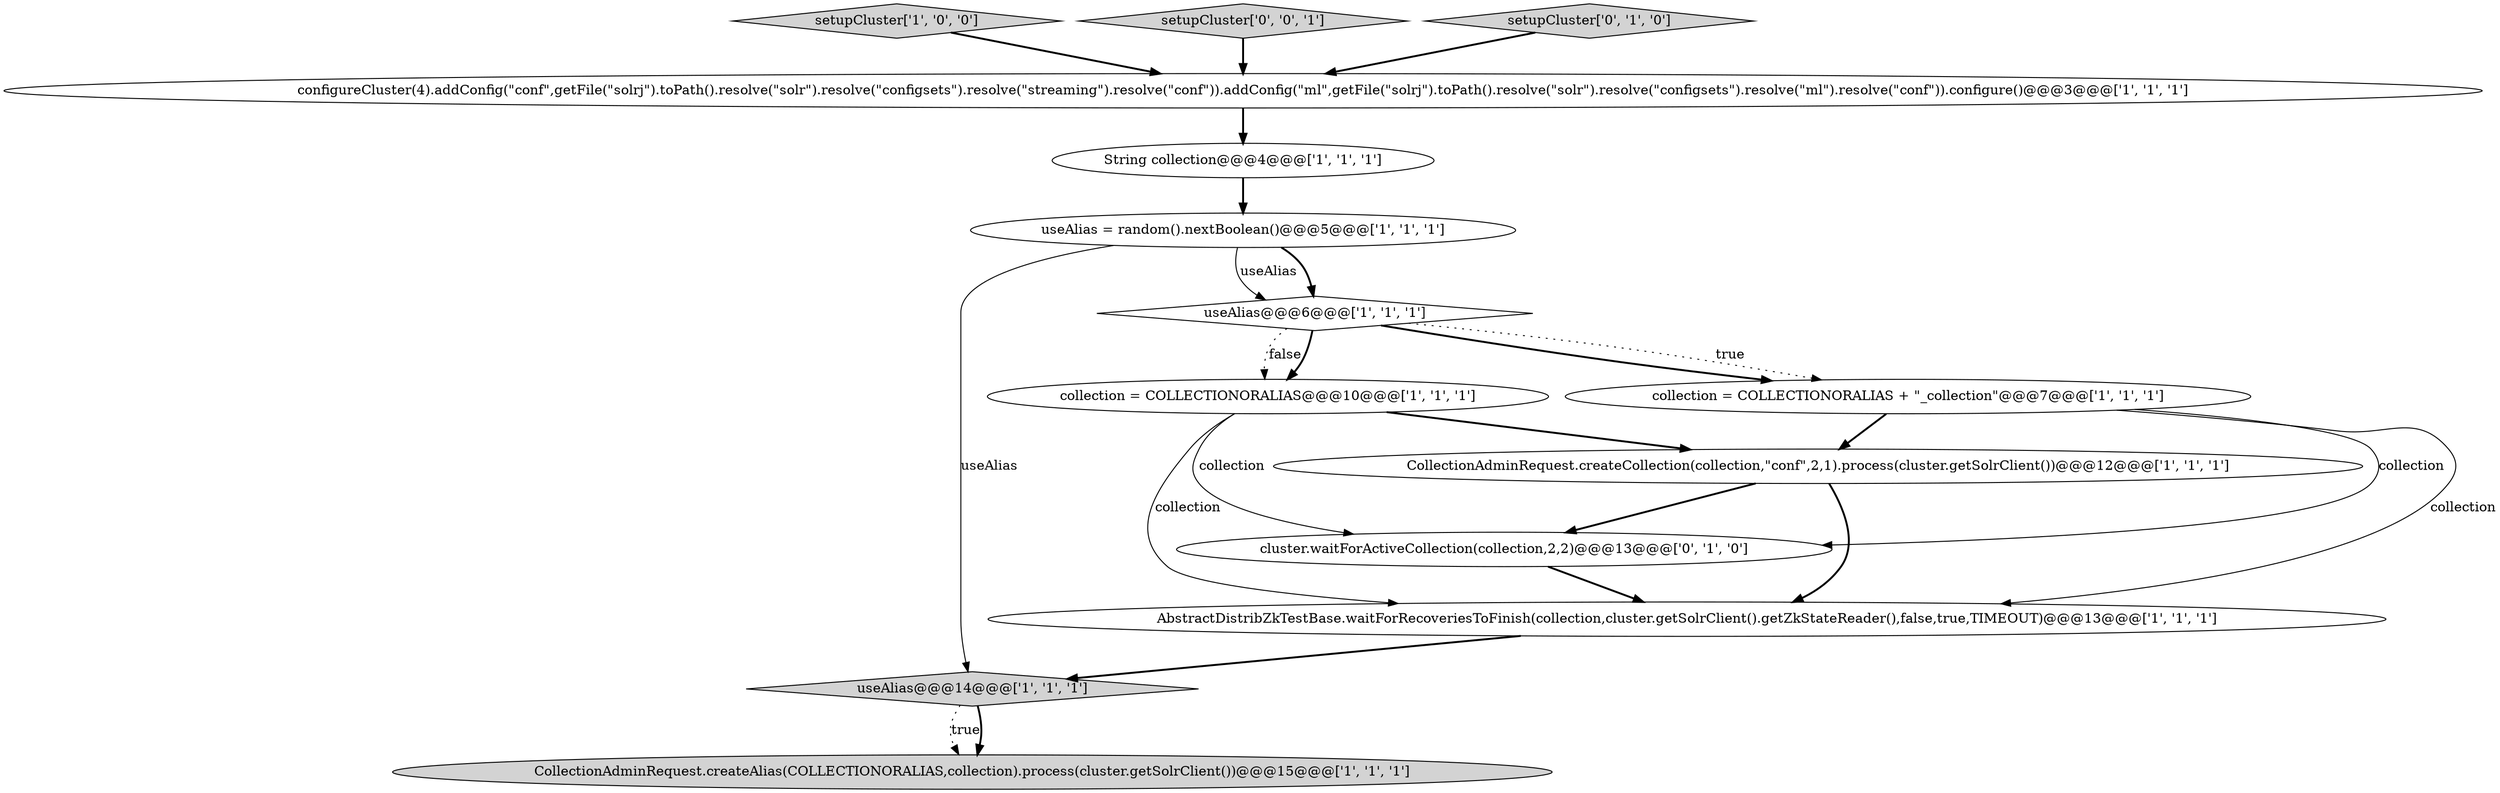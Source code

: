 digraph {
0 [style = filled, label = "setupCluster['1', '0', '0']", fillcolor = lightgray, shape = diamond image = "AAA0AAABBB1BBB"];
5 [style = filled, label = "CollectionAdminRequest.createCollection(collection,\"conf\",2,1).process(cluster.getSolrClient())@@@12@@@['1', '1', '1']", fillcolor = white, shape = ellipse image = "AAA0AAABBB1BBB"];
6 [style = filled, label = "CollectionAdminRequest.createAlias(COLLECTIONORALIAS,collection).process(cluster.getSolrClient())@@@15@@@['1', '1', '1']", fillcolor = lightgray, shape = ellipse image = "AAA0AAABBB1BBB"];
7 [style = filled, label = "configureCluster(4).addConfig(\"conf\",getFile(\"solrj\").toPath().resolve(\"solr\").resolve(\"configsets\").resolve(\"streaming\").resolve(\"conf\")).addConfig(\"ml\",getFile(\"solrj\").toPath().resolve(\"solr\").resolve(\"configsets\").resolve(\"ml\").resolve(\"conf\")).configure()@@@3@@@['1', '1', '1']", fillcolor = white, shape = ellipse image = "AAA0AAABBB1BBB"];
2 [style = filled, label = "String collection@@@4@@@['1', '1', '1']", fillcolor = white, shape = ellipse image = "AAA0AAABBB1BBB"];
13 [style = filled, label = "setupCluster['0', '0', '1']", fillcolor = lightgray, shape = diamond image = "AAA0AAABBB3BBB"];
8 [style = filled, label = "AbstractDistribZkTestBase.waitForRecoveriesToFinish(collection,cluster.getSolrClient().getZkStateReader(),false,true,TIMEOUT)@@@13@@@['1', '1', '1']", fillcolor = white, shape = ellipse image = "AAA0AAABBB1BBB"];
4 [style = filled, label = "collection = COLLECTIONORALIAS@@@10@@@['1', '1', '1']", fillcolor = white, shape = ellipse image = "AAA0AAABBB1BBB"];
9 [style = filled, label = "useAlias@@@14@@@['1', '1', '1']", fillcolor = lightgray, shape = diamond image = "AAA0AAABBB1BBB"];
1 [style = filled, label = "collection = COLLECTIONORALIAS + \"_collection\"@@@7@@@['1', '1', '1']", fillcolor = white, shape = ellipse image = "AAA0AAABBB1BBB"];
12 [style = filled, label = "setupCluster['0', '1', '0']", fillcolor = lightgray, shape = diamond image = "AAA0AAABBB2BBB"];
11 [style = filled, label = "cluster.waitForActiveCollection(collection,2,2)@@@13@@@['0', '1', '0']", fillcolor = white, shape = ellipse image = "AAA1AAABBB2BBB"];
3 [style = filled, label = "useAlias@@@6@@@['1', '1', '1']", fillcolor = white, shape = diamond image = "AAA0AAABBB1BBB"];
10 [style = filled, label = "useAlias = random().nextBoolean()@@@5@@@['1', '1', '1']", fillcolor = white, shape = ellipse image = "AAA0AAABBB1BBB"];
12->7 [style = bold, label=""];
13->7 [style = bold, label=""];
5->8 [style = bold, label=""];
8->9 [style = bold, label=""];
3->1 [style = dotted, label="true"];
0->7 [style = bold, label=""];
4->11 [style = solid, label="collection"];
4->5 [style = bold, label=""];
3->4 [style = dotted, label="false"];
2->10 [style = bold, label=""];
10->9 [style = solid, label="useAlias"];
9->6 [style = dotted, label="true"];
4->8 [style = solid, label="collection"];
3->1 [style = bold, label=""];
10->3 [style = bold, label=""];
9->6 [style = bold, label=""];
10->3 [style = solid, label="useAlias"];
5->11 [style = bold, label=""];
11->8 [style = bold, label=""];
3->4 [style = bold, label=""];
1->11 [style = solid, label="collection"];
1->8 [style = solid, label="collection"];
1->5 [style = bold, label=""];
7->2 [style = bold, label=""];
}
